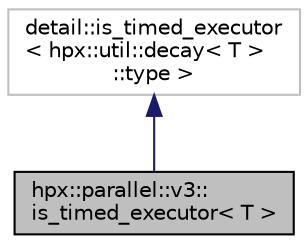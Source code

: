 digraph "hpx::parallel::v3::is_timed_executor&lt; T &gt;"
{
  edge [fontname="Helvetica",fontsize="10",labelfontname="Helvetica",labelfontsize="10"];
  node [fontname="Helvetica",fontsize="10",shape=record];
  Node4 [label="hpx::parallel::v3::\lis_timed_executor\< T \>",height=0.2,width=0.4,color="black", fillcolor="grey75", style="filled", fontcolor="black"];
  Node5 -> Node4 [dir="back",color="midnightblue",fontsize="10",style="solid",fontname="Helvetica"];
  Node5 [label="detail::is_timed_executor\l\< hpx::util::decay\< T \>\l::type \>",height=0.2,width=0.4,color="grey75", fillcolor="white", style="filled"];
}
